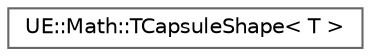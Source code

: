 digraph "Graphical Class Hierarchy"
{
 // INTERACTIVE_SVG=YES
 // LATEX_PDF_SIZE
  bgcolor="transparent";
  edge [fontname=Helvetica,fontsize=10,labelfontname=Helvetica,labelfontsize=10];
  node [fontname=Helvetica,fontsize=10,shape=box,height=0.2,width=0.4];
  rankdir="LR";
  Node0 [id="Node000000",label="UE::Math::TCapsuleShape\< T \>",height=0.2,width=0.4,color="grey40", fillcolor="white", style="filled",URL="$d3/d83/structUE_1_1Math_1_1TCapsuleShape.html",tooltip=" "];
}
